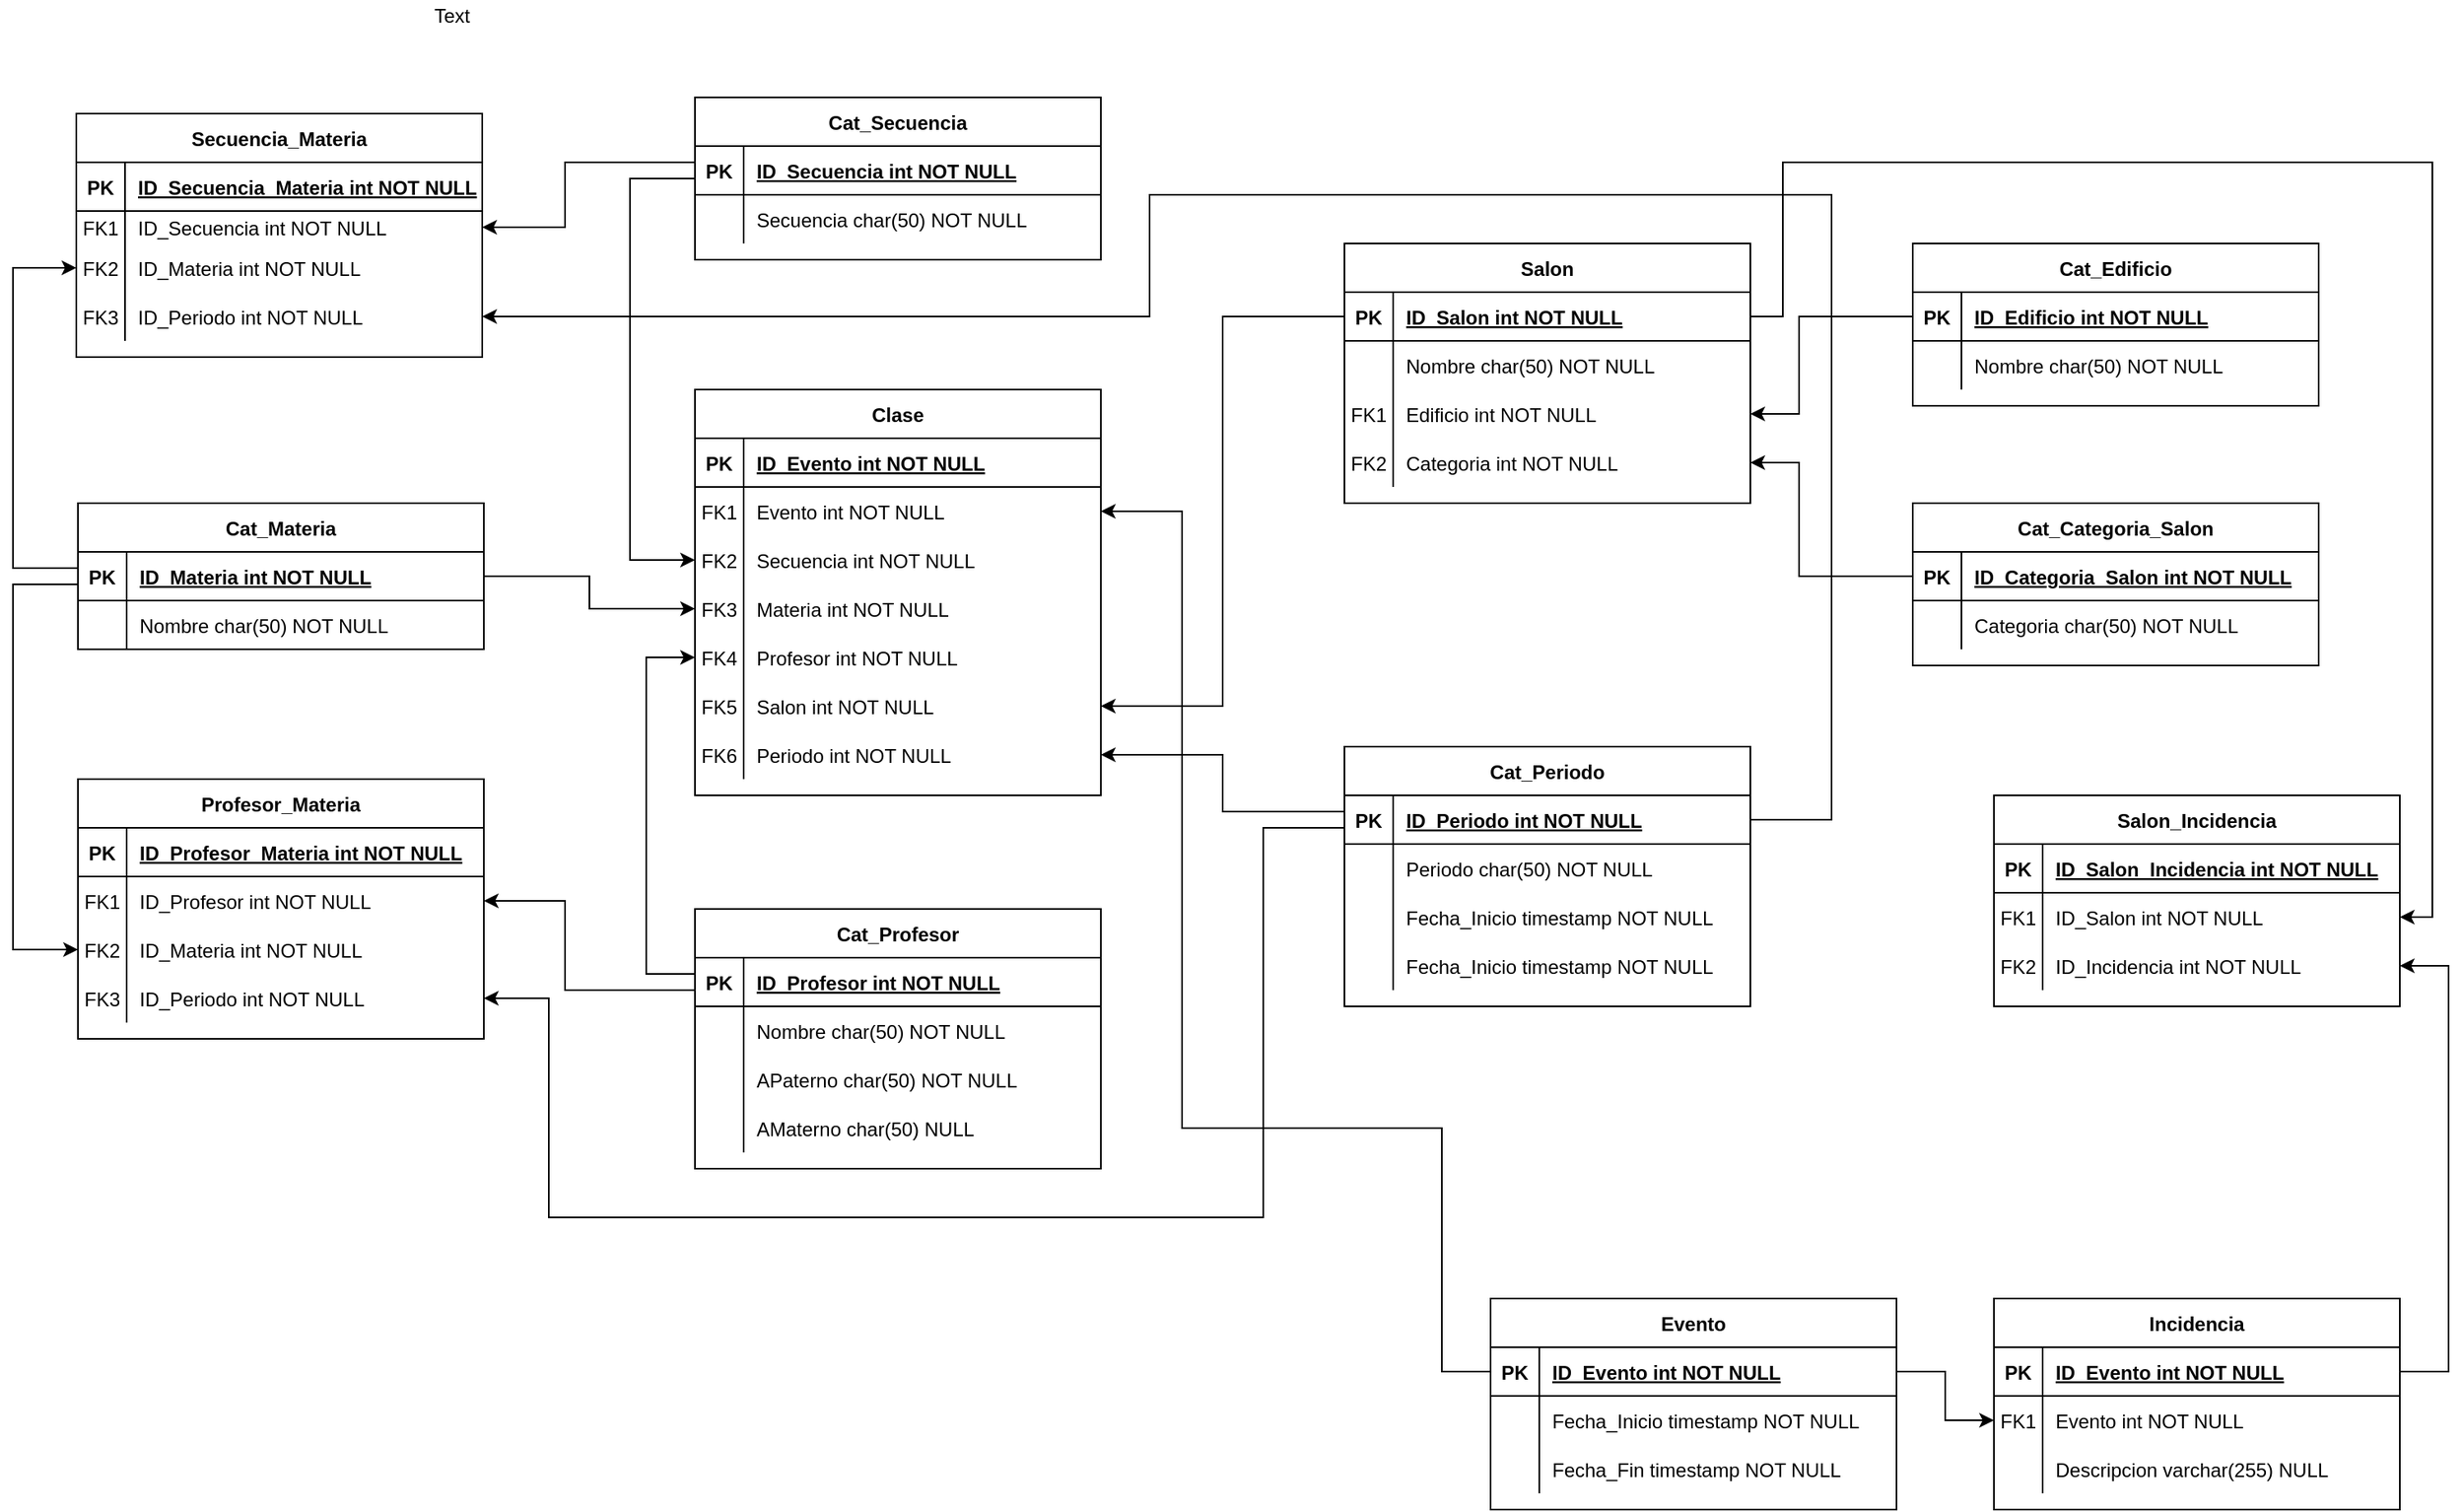 <mxfile version="20.2.3" type="device"><diagram id="R2lEEEUBdFMjLlhIrx00" name="Page-1"><mxGraphModel dx="1673" dy="1018" grid="1" gridSize="10" guides="1" tooltips="1" connect="1" arrows="1" fold="1" page="1" pageScale="1" pageWidth="850" pageHeight="1100" math="0" shadow="0" extFonts="Permanent Marker^https://fonts.googleapis.com/css?family=Permanent+Marker"><root><mxCell id="0"/><mxCell id="1" parent="0"/><mxCell id="C-vyLk0tnHw3VtMMgP7b-23" value="Cat_Materia" style="shape=table;startSize=30;container=1;collapsible=1;childLayout=tableLayout;fixedRows=1;rowLines=0;fontStyle=1;align=center;resizeLast=1;" parent="1" vertex="1"><mxGeometry x="70" y="400" width="250" height="90" as="geometry"/></mxCell><mxCell id="C-vyLk0tnHw3VtMMgP7b-24" value="" style="shape=partialRectangle;collapsible=0;dropTarget=0;pointerEvents=0;fillColor=none;points=[[0,0.5],[1,0.5]];portConstraint=eastwest;top=0;left=0;right=0;bottom=1;" parent="C-vyLk0tnHw3VtMMgP7b-23" vertex="1"><mxGeometry y="30" width="250" height="30" as="geometry"/></mxCell><mxCell id="C-vyLk0tnHw3VtMMgP7b-25" value="PK" style="shape=partialRectangle;overflow=hidden;connectable=0;fillColor=none;top=0;left=0;bottom=0;right=0;fontStyle=1;" parent="C-vyLk0tnHw3VtMMgP7b-24" vertex="1"><mxGeometry width="30" height="30" as="geometry"><mxRectangle width="30" height="30" as="alternateBounds"/></mxGeometry></mxCell><mxCell id="C-vyLk0tnHw3VtMMgP7b-26" value="ID_Materia int NOT NULL " style="shape=partialRectangle;overflow=hidden;connectable=0;fillColor=none;top=0;left=0;bottom=0;right=0;align=left;spacingLeft=6;fontStyle=5;" parent="C-vyLk0tnHw3VtMMgP7b-24" vertex="1"><mxGeometry x="30" width="220" height="30" as="geometry"><mxRectangle width="220" height="30" as="alternateBounds"/></mxGeometry></mxCell><mxCell id="C-vyLk0tnHw3VtMMgP7b-27" value="" style="shape=partialRectangle;collapsible=0;dropTarget=0;pointerEvents=0;fillColor=none;points=[[0,0.5],[1,0.5]];portConstraint=eastwest;top=0;left=0;right=0;bottom=0;" parent="C-vyLk0tnHw3VtMMgP7b-23" vertex="1"><mxGeometry y="60" width="250" height="30" as="geometry"/></mxCell><mxCell id="C-vyLk0tnHw3VtMMgP7b-28" value="" style="shape=partialRectangle;overflow=hidden;connectable=0;fillColor=none;top=0;left=0;bottom=0;right=0;" parent="C-vyLk0tnHw3VtMMgP7b-27" vertex="1"><mxGeometry width="30" height="30" as="geometry"><mxRectangle width="30" height="30" as="alternateBounds"/></mxGeometry></mxCell><mxCell id="C-vyLk0tnHw3VtMMgP7b-29" value="Nombre char(50) NOT NULL" style="shape=partialRectangle;overflow=hidden;connectable=0;fillColor=none;top=0;left=0;bottom=0;right=0;align=left;spacingLeft=6;" parent="C-vyLk0tnHw3VtMMgP7b-27" vertex="1"><mxGeometry x="30" width="220" height="30" as="geometry"><mxRectangle width="220" height="30" as="alternateBounds"/></mxGeometry></mxCell><mxCell id="MQY7D6xpa9ZI2lKrk97r-26" value="Salon" style="shape=table;startSize=30;container=1;collapsible=1;childLayout=tableLayout;fixedRows=1;rowLines=0;fontStyle=1;align=center;resizeLast=1;" parent="1" vertex="1"><mxGeometry x="850" y="240" width="250" height="160" as="geometry"/></mxCell><mxCell id="MQY7D6xpa9ZI2lKrk97r-27" value="" style="shape=partialRectangle;collapsible=0;dropTarget=0;pointerEvents=0;fillColor=none;points=[[0,0.5],[1,0.5]];portConstraint=eastwest;top=0;left=0;right=0;bottom=1;" parent="MQY7D6xpa9ZI2lKrk97r-26" vertex="1"><mxGeometry y="30" width="250" height="30" as="geometry"/></mxCell><mxCell id="MQY7D6xpa9ZI2lKrk97r-28" value="PK" style="shape=partialRectangle;overflow=hidden;connectable=0;fillColor=none;top=0;left=0;bottom=0;right=0;fontStyle=1;" parent="MQY7D6xpa9ZI2lKrk97r-27" vertex="1"><mxGeometry width="30" height="30" as="geometry"><mxRectangle width="30" height="30" as="alternateBounds"/></mxGeometry></mxCell><mxCell id="MQY7D6xpa9ZI2lKrk97r-29" value="ID_Salon int NOT NULL " style="shape=partialRectangle;overflow=hidden;connectable=0;fillColor=none;top=0;left=0;bottom=0;right=0;align=left;spacingLeft=6;fontStyle=5;" parent="MQY7D6xpa9ZI2lKrk97r-27" vertex="1"><mxGeometry x="30" width="220" height="30" as="geometry"><mxRectangle width="220" height="30" as="alternateBounds"/></mxGeometry></mxCell><mxCell id="MQY7D6xpa9ZI2lKrk97r-30" value="" style="shape=partialRectangle;collapsible=0;dropTarget=0;pointerEvents=0;fillColor=none;points=[[0,0.5],[1,0.5]];portConstraint=eastwest;top=0;left=0;right=0;bottom=0;" parent="MQY7D6xpa9ZI2lKrk97r-26" vertex="1"><mxGeometry y="60" width="250" height="30" as="geometry"/></mxCell><mxCell id="MQY7D6xpa9ZI2lKrk97r-31" value="" style="shape=partialRectangle;overflow=hidden;connectable=0;fillColor=none;top=0;left=0;bottom=0;right=0;" parent="MQY7D6xpa9ZI2lKrk97r-30" vertex="1"><mxGeometry width="30" height="30" as="geometry"><mxRectangle width="30" height="30" as="alternateBounds"/></mxGeometry></mxCell><mxCell id="MQY7D6xpa9ZI2lKrk97r-32" value="Nombre char(50) NOT NULL" style="shape=partialRectangle;overflow=hidden;connectable=0;fillColor=none;top=0;left=0;bottom=0;right=0;align=left;spacingLeft=6;" parent="MQY7D6xpa9ZI2lKrk97r-30" vertex="1"><mxGeometry x="30" width="220" height="30" as="geometry"><mxRectangle width="220" height="30" as="alternateBounds"/></mxGeometry></mxCell><mxCell id="MQY7D6xpa9ZI2lKrk97r-33" value="" style="shape=partialRectangle;collapsible=0;dropTarget=0;pointerEvents=0;fillColor=none;points=[[0,0.5],[1,0.5]];portConstraint=eastwest;top=0;left=0;right=0;bottom=0;" parent="MQY7D6xpa9ZI2lKrk97r-26" vertex="1"><mxGeometry y="90" width="250" height="30" as="geometry"/></mxCell><mxCell id="MQY7D6xpa9ZI2lKrk97r-34" value="FK1" style="shape=partialRectangle;overflow=hidden;connectable=0;fillColor=none;top=0;left=0;bottom=0;right=0;" parent="MQY7D6xpa9ZI2lKrk97r-33" vertex="1"><mxGeometry width="30" height="30" as="geometry"><mxRectangle width="30" height="30" as="alternateBounds"/></mxGeometry></mxCell><mxCell id="MQY7D6xpa9ZI2lKrk97r-35" value="Edificio int NOT NULL" style="shape=partialRectangle;overflow=hidden;connectable=0;fillColor=none;top=0;left=0;bottom=0;right=0;align=left;spacingLeft=6;" parent="MQY7D6xpa9ZI2lKrk97r-33" vertex="1"><mxGeometry x="30" width="220" height="30" as="geometry"><mxRectangle width="220" height="30" as="alternateBounds"/></mxGeometry></mxCell><mxCell id="MQY7D6xpa9ZI2lKrk97r-36" value="" style="shape=partialRectangle;collapsible=0;dropTarget=0;pointerEvents=0;fillColor=none;points=[[0,0.5],[1,0.5]];portConstraint=eastwest;top=0;left=0;right=0;bottom=0;" parent="MQY7D6xpa9ZI2lKrk97r-26" vertex="1"><mxGeometry y="120" width="250" height="30" as="geometry"/></mxCell><mxCell id="MQY7D6xpa9ZI2lKrk97r-37" value="FK2" style="shape=partialRectangle;overflow=hidden;connectable=0;fillColor=none;top=0;left=0;bottom=0;right=0;" parent="MQY7D6xpa9ZI2lKrk97r-36" vertex="1"><mxGeometry width="30" height="30" as="geometry"><mxRectangle width="30" height="30" as="alternateBounds"/></mxGeometry></mxCell><mxCell id="MQY7D6xpa9ZI2lKrk97r-38" value="Categoria int NOT NULL" style="shape=partialRectangle;overflow=hidden;connectable=0;fillColor=none;top=0;left=0;bottom=0;right=0;align=left;spacingLeft=6;" parent="MQY7D6xpa9ZI2lKrk97r-36" vertex="1"><mxGeometry x="30" width="220" height="30" as="geometry"><mxRectangle width="220" height="30" as="alternateBounds"/></mxGeometry></mxCell><mxCell id="MQY7D6xpa9ZI2lKrk97r-40" value="Cat_Secuencia" style="shape=table;startSize=30;container=1;collapsible=1;childLayout=tableLayout;fixedRows=1;rowLines=0;fontStyle=1;align=center;resizeLast=1;" parent="1" vertex="1"><mxGeometry x="450" y="150" width="250" height="100" as="geometry"/></mxCell><mxCell id="MQY7D6xpa9ZI2lKrk97r-41" value="" style="shape=partialRectangle;collapsible=0;dropTarget=0;pointerEvents=0;fillColor=none;points=[[0,0.5],[1,0.5]];portConstraint=eastwest;top=0;left=0;right=0;bottom=1;" parent="MQY7D6xpa9ZI2lKrk97r-40" vertex="1"><mxGeometry y="30" width="250" height="30" as="geometry"/></mxCell><mxCell id="MQY7D6xpa9ZI2lKrk97r-42" value="PK" style="shape=partialRectangle;overflow=hidden;connectable=0;fillColor=none;top=0;left=0;bottom=0;right=0;fontStyle=1;" parent="MQY7D6xpa9ZI2lKrk97r-41" vertex="1"><mxGeometry width="30" height="30" as="geometry"><mxRectangle width="30" height="30" as="alternateBounds"/></mxGeometry></mxCell><mxCell id="MQY7D6xpa9ZI2lKrk97r-43" value="ID_Secuencia int NOT NULL " style="shape=partialRectangle;overflow=hidden;connectable=0;fillColor=none;top=0;left=0;bottom=0;right=0;align=left;spacingLeft=6;fontStyle=5;" parent="MQY7D6xpa9ZI2lKrk97r-41" vertex="1"><mxGeometry x="30" width="220" height="30" as="geometry"><mxRectangle width="220" height="30" as="alternateBounds"/></mxGeometry></mxCell><mxCell id="MQY7D6xpa9ZI2lKrk97r-44" value="" style="shape=partialRectangle;collapsible=0;dropTarget=0;pointerEvents=0;fillColor=none;points=[[0,0.5],[1,0.5]];portConstraint=eastwest;top=0;left=0;right=0;bottom=0;" parent="MQY7D6xpa9ZI2lKrk97r-40" vertex="1"><mxGeometry y="60" width="250" height="30" as="geometry"/></mxCell><mxCell id="MQY7D6xpa9ZI2lKrk97r-45" value="" style="shape=partialRectangle;overflow=hidden;connectable=0;fillColor=none;top=0;left=0;bottom=0;right=0;" parent="MQY7D6xpa9ZI2lKrk97r-44" vertex="1"><mxGeometry width="30" height="30" as="geometry"><mxRectangle width="30" height="30" as="alternateBounds"/></mxGeometry></mxCell><mxCell id="MQY7D6xpa9ZI2lKrk97r-46" value="Secuencia char(50) NOT NULL" style="shape=partialRectangle;overflow=hidden;connectable=0;fillColor=none;top=0;left=0;bottom=0;right=0;align=left;spacingLeft=6;" parent="MQY7D6xpa9ZI2lKrk97r-44" vertex="1"><mxGeometry x="30" width="220" height="30" as="geometry"><mxRectangle width="220" height="30" as="alternateBounds"/></mxGeometry></mxCell><mxCell id="MQY7D6xpa9ZI2lKrk97r-53" value="Cat_Periodo" style="shape=table;startSize=30;container=1;collapsible=1;childLayout=tableLayout;fixedRows=1;rowLines=0;fontStyle=1;align=center;resizeLast=1;" parent="1" vertex="1"><mxGeometry x="850" y="550" width="250" height="160" as="geometry"/></mxCell><mxCell id="MQY7D6xpa9ZI2lKrk97r-54" value="" style="shape=partialRectangle;collapsible=0;dropTarget=0;pointerEvents=0;fillColor=none;points=[[0,0.5],[1,0.5]];portConstraint=eastwest;top=0;left=0;right=0;bottom=1;" parent="MQY7D6xpa9ZI2lKrk97r-53" vertex="1"><mxGeometry y="30" width="250" height="30" as="geometry"/></mxCell><mxCell id="MQY7D6xpa9ZI2lKrk97r-55" value="PK" style="shape=partialRectangle;overflow=hidden;connectable=0;fillColor=none;top=0;left=0;bottom=0;right=0;fontStyle=1;" parent="MQY7D6xpa9ZI2lKrk97r-54" vertex="1"><mxGeometry width="30" height="30" as="geometry"><mxRectangle width="30" height="30" as="alternateBounds"/></mxGeometry></mxCell><mxCell id="MQY7D6xpa9ZI2lKrk97r-56" value="ID_Periodo int NOT NULL " style="shape=partialRectangle;overflow=hidden;connectable=0;fillColor=none;top=0;left=0;bottom=0;right=0;align=left;spacingLeft=6;fontStyle=5;" parent="MQY7D6xpa9ZI2lKrk97r-54" vertex="1"><mxGeometry x="30" width="220" height="30" as="geometry"><mxRectangle width="220" height="30" as="alternateBounds"/></mxGeometry></mxCell><mxCell id="MQY7D6xpa9ZI2lKrk97r-57" value="" style="shape=partialRectangle;collapsible=0;dropTarget=0;pointerEvents=0;fillColor=none;points=[[0,0.5],[1,0.5]];portConstraint=eastwest;top=0;left=0;right=0;bottom=0;" parent="MQY7D6xpa9ZI2lKrk97r-53" vertex="1"><mxGeometry y="60" width="250" height="30" as="geometry"/></mxCell><mxCell id="MQY7D6xpa9ZI2lKrk97r-58" value="" style="shape=partialRectangle;overflow=hidden;connectable=0;fillColor=none;top=0;left=0;bottom=0;right=0;" parent="MQY7D6xpa9ZI2lKrk97r-57" vertex="1"><mxGeometry width="30" height="30" as="geometry"><mxRectangle width="30" height="30" as="alternateBounds"/></mxGeometry></mxCell><mxCell id="MQY7D6xpa9ZI2lKrk97r-59" value="Periodo char(50) NOT NULL" style="shape=partialRectangle;overflow=hidden;connectable=0;fillColor=none;top=0;left=0;bottom=0;right=0;align=left;spacingLeft=6;" parent="MQY7D6xpa9ZI2lKrk97r-57" vertex="1"><mxGeometry x="30" width="220" height="30" as="geometry"><mxRectangle width="220" height="30" as="alternateBounds"/></mxGeometry></mxCell><mxCell id="PIEVL979-eXR6ZjmGfqf-110" value="" style="shape=partialRectangle;collapsible=0;dropTarget=0;pointerEvents=0;fillColor=none;points=[[0,0.5],[1,0.5]];portConstraint=eastwest;top=0;left=0;right=0;bottom=0;" parent="MQY7D6xpa9ZI2lKrk97r-53" vertex="1"><mxGeometry y="90" width="250" height="30" as="geometry"/></mxCell><mxCell id="PIEVL979-eXR6ZjmGfqf-111" value="" style="shape=partialRectangle;overflow=hidden;connectable=0;fillColor=none;top=0;left=0;bottom=0;right=0;" parent="PIEVL979-eXR6ZjmGfqf-110" vertex="1"><mxGeometry width="30" height="30" as="geometry"><mxRectangle width="30" height="30" as="alternateBounds"/></mxGeometry></mxCell><mxCell id="PIEVL979-eXR6ZjmGfqf-112" value="Fecha_Inicio timestamp NOT NULL" style="shape=partialRectangle;overflow=hidden;connectable=0;fillColor=none;top=0;left=0;bottom=0;right=0;align=left;spacingLeft=6;" parent="PIEVL979-eXR6ZjmGfqf-110" vertex="1"><mxGeometry x="30" width="220" height="30" as="geometry"><mxRectangle width="220" height="30" as="alternateBounds"/></mxGeometry></mxCell><mxCell id="PIEVL979-eXR6ZjmGfqf-113" value="" style="shape=partialRectangle;collapsible=0;dropTarget=0;pointerEvents=0;fillColor=none;points=[[0,0.5],[1,0.5]];portConstraint=eastwest;top=0;left=0;right=0;bottom=0;" parent="MQY7D6xpa9ZI2lKrk97r-53" vertex="1"><mxGeometry y="120" width="250" height="30" as="geometry"/></mxCell><mxCell id="PIEVL979-eXR6ZjmGfqf-114" value="" style="shape=partialRectangle;overflow=hidden;connectable=0;fillColor=none;top=0;left=0;bottom=0;right=0;" parent="PIEVL979-eXR6ZjmGfqf-113" vertex="1"><mxGeometry width="30" height="30" as="geometry"><mxRectangle width="30" height="30" as="alternateBounds"/></mxGeometry></mxCell><mxCell id="PIEVL979-eXR6ZjmGfqf-115" value="Fecha_Inicio timestamp NOT NULL" style="shape=partialRectangle;overflow=hidden;connectable=0;fillColor=none;top=0;left=0;bottom=0;right=0;align=left;spacingLeft=6;" parent="PIEVL979-eXR6ZjmGfqf-113" vertex="1"><mxGeometry x="30" width="220" height="30" as="geometry"><mxRectangle width="220" height="30" as="alternateBounds"/></mxGeometry></mxCell><mxCell id="MQY7D6xpa9ZI2lKrk97r-67" value="Cat_Edificio" style="shape=table;startSize=30;container=1;collapsible=1;childLayout=tableLayout;fixedRows=1;rowLines=0;fontStyle=1;align=center;resizeLast=1;" parent="1" vertex="1"><mxGeometry x="1200" y="240" width="250" height="100" as="geometry"/></mxCell><mxCell id="MQY7D6xpa9ZI2lKrk97r-68" value="" style="shape=partialRectangle;collapsible=0;dropTarget=0;pointerEvents=0;fillColor=none;points=[[0,0.5],[1,0.5]];portConstraint=eastwest;top=0;left=0;right=0;bottom=1;" parent="MQY7D6xpa9ZI2lKrk97r-67" vertex="1"><mxGeometry y="30" width="250" height="30" as="geometry"/></mxCell><mxCell id="MQY7D6xpa9ZI2lKrk97r-69" value="PK" style="shape=partialRectangle;overflow=hidden;connectable=0;fillColor=none;top=0;left=0;bottom=0;right=0;fontStyle=1;" parent="MQY7D6xpa9ZI2lKrk97r-68" vertex="1"><mxGeometry width="30" height="30" as="geometry"><mxRectangle width="30" height="30" as="alternateBounds"/></mxGeometry></mxCell><mxCell id="MQY7D6xpa9ZI2lKrk97r-70" value="ID_Edificio int NOT NULL " style="shape=partialRectangle;overflow=hidden;connectable=0;fillColor=none;top=0;left=0;bottom=0;right=0;align=left;spacingLeft=6;fontStyle=5;" parent="MQY7D6xpa9ZI2lKrk97r-68" vertex="1"><mxGeometry x="30" width="220" height="30" as="geometry"><mxRectangle width="220" height="30" as="alternateBounds"/></mxGeometry></mxCell><mxCell id="MQY7D6xpa9ZI2lKrk97r-71" value="" style="shape=partialRectangle;collapsible=0;dropTarget=0;pointerEvents=0;fillColor=none;points=[[0,0.5],[1,0.5]];portConstraint=eastwest;top=0;left=0;right=0;bottom=0;" parent="MQY7D6xpa9ZI2lKrk97r-67" vertex="1"><mxGeometry y="60" width="250" height="30" as="geometry"/></mxCell><mxCell id="MQY7D6xpa9ZI2lKrk97r-72" value="" style="shape=partialRectangle;overflow=hidden;connectable=0;fillColor=none;top=0;left=0;bottom=0;right=0;" parent="MQY7D6xpa9ZI2lKrk97r-71" vertex="1"><mxGeometry width="30" height="30" as="geometry"><mxRectangle width="30" height="30" as="alternateBounds"/></mxGeometry></mxCell><mxCell id="MQY7D6xpa9ZI2lKrk97r-73" value="Nombre char(50) NOT NULL" style="shape=partialRectangle;overflow=hidden;connectable=0;fillColor=none;top=0;left=0;bottom=0;right=0;align=left;spacingLeft=6;" parent="MQY7D6xpa9ZI2lKrk97r-71" vertex="1"><mxGeometry x="30" width="220" height="30" as="geometry"><mxRectangle width="220" height="30" as="alternateBounds"/></mxGeometry></mxCell><mxCell id="MQY7D6xpa9ZI2lKrk97r-74" value="Cat_Categoria_Salon" style="shape=table;startSize=30;container=1;collapsible=1;childLayout=tableLayout;fixedRows=1;rowLines=0;fontStyle=1;align=center;resizeLast=1;" parent="1" vertex="1"><mxGeometry x="1200" y="400" width="250" height="100" as="geometry"/></mxCell><mxCell id="MQY7D6xpa9ZI2lKrk97r-75" value="" style="shape=partialRectangle;collapsible=0;dropTarget=0;pointerEvents=0;fillColor=none;points=[[0,0.5],[1,0.5]];portConstraint=eastwest;top=0;left=0;right=0;bottom=1;" parent="MQY7D6xpa9ZI2lKrk97r-74" vertex="1"><mxGeometry y="30" width="250" height="30" as="geometry"/></mxCell><mxCell id="MQY7D6xpa9ZI2lKrk97r-76" value="PK" style="shape=partialRectangle;overflow=hidden;connectable=0;fillColor=none;top=0;left=0;bottom=0;right=0;fontStyle=1;" parent="MQY7D6xpa9ZI2lKrk97r-75" vertex="1"><mxGeometry width="30" height="30" as="geometry"><mxRectangle width="30" height="30" as="alternateBounds"/></mxGeometry></mxCell><mxCell id="MQY7D6xpa9ZI2lKrk97r-77" value="ID_Categoria_Salon int NOT NULL " style="shape=partialRectangle;overflow=hidden;connectable=0;fillColor=none;top=0;left=0;bottom=0;right=0;align=left;spacingLeft=6;fontStyle=5;" parent="MQY7D6xpa9ZI2lKrk97r-75" vertex="1"><mxGeometry x="30" width="220" height="30" as="geometry"><mxRectangle width="220" height="30" as="alternateBounds"/></mxGeometry></mxCell><mxCell id="MQY7D6xpa9ZI2lKrk97r-78" value="" style="shape=partialRectangle;collapsible=0;dropTarget=0;pointerEvents=0;fillColor=none;points=[[0,0.5],[1,0.5]];portConstraint=eastwest;top=0;left=0;right=0;bottom=0;" parent="MQY7D6xpa9ZI2lKrk97r-74" vertex="1"><mxGeometry y="60" width="250" height="30" as="geometry"/></mxCell><mxCell id="MQY7D6xpa9ZI2lKrk97r-79" value="" style="shape=partialRectangle;overflow=hidden;connectable=0;fillColor=none;top=0;left=0;bottom=0;right=0;" parent="MQY7D6xpa9ZI2lKrk97r-78" vertex="1"><mxGeometry width="30" height="30" as="geometry"><mxRectangle width="30" height="30" as="alternateBounds"/></mxGeometry></mxCell><mxCell id="MQY7D6xpa9ZI2lKrk97r-80" value="Categoria char(50) NOT NULL" style="shape=partialRectangle;overflow=hidden;connectable=0;fillColor=none;top=0;left=0;bottom=0;right=0;align=left;spacingLeft=6;" parent="MQY7D6xpa9ZI2lKrk97r-78" vertex="1"><mxGeometry x="30" width="220" height="30" as="geometry"><mxRectangle width="220" height="30" as="alternateBounds"/></mxGeometry></mxCell><mxCell id="PIEVL979-eXR6ZjmGfqf-1" value="Clase" style="shape=table;startSize=30;container=1;collapsible=1;childLayout=tableLayout;fixedRows=1;rowLines=0;fontStyle=1;align=center;resizeLast=1;" parent="1" vertex="1"><mxGeometry x="450" y="330" width="250" height="250" as="geometry"/></mxCell><mxCell id="PIEVL979-eXR6ZjmGfqf-2" value="" style="shape=partialRectangle;collapsible=0;dropTarget=0;pointerEvents=0;fillColor=none;points=[[0,0.5],[1,0.5]];portConstraint=eastwest;top=0;left=0;right=0;bottom=1;" parent="PIEVL979-eXR6ZjmGfqf-1" vertex="1"><mxGeometry y="30" width="250" height="30" as="geometry"/></mxCell><mxCell id="PIEVL979-eXR6ZjmGfqf-3" value="PK" style="shape=partialRectangle;overflow=hidden;connectable=0;fillColor=none;top=0;left=0;bottom=0;right=0;fontStyle=1;" parent="PIEVL979-eXR6ZjmGfqf-2" vertex="1"><mxGeometry width="30" height="30" as="geometry"><mxRectangle width="30" height="30" as="alternateBounds"/></mxGeometry></mxCell><mxCell id="PIEVL979-eXR6ZjmGfqf-4" value="ID_Evento int NOT NULL " style="shape=partialRectangle;overflow=hidden;connectable=0;fillColor=none;top=0;left=0;bottom=0;right=0;align=left;spacingLeft=6;fontStyle=5;" parent="PIEVL979-eXR6ZjmGfqf-2" vertex="1"><mxGeometry x="30" width="220" height="30" as="geometry"><mxRectangle width="220" height="30" as="alternateBounds"/></mxGeometry></mxCell><mxCell id="PIEVL979-eXR6ZjmGfqf-8" value="" style="shape=partialRectangle;collapsible=0;dropTarget=0;pointerEvents=0;fillColor=none;points=[[0,0.5],[1,0.5]];portConstraint=eastwest;top=0;left=0;right=0;bottom=0;" parent="PIEVL979-eXR6ZjmGfqf-1" vertex="1"><mxGeometry y="60" width="250" height="30" as="geometry"/></mxCell><mxCell id="PIEVL979-eXR6ZjmGfqf-9" value="FK1" style="shape=partialRectangle;overflow=hidden;connectable=0;fillColor=none;top=0;left=0;bottom=0;right=0;" parent="PIEVL979-eXR6ZjmGfqf-8" vertex="1"><mxGeometry width="30" height="30" as="geometry"><mxRectangle width="30" height="30" as="alternateBounds"/></mxGeometry></mxCell><mxCell id="PIEVL979-eXR6ZjmGfqf-10" value="Evento int NOT NULL " style="shape=partialRectangle;overflow=hidden;connectable=0;fillColor=none;top=0;left=0;bottom=0;right=0;align=left;spacingLeft=6;" parent="PIEVL979-eXR6ZjmGfqf-8" vertex="1"><mxGeometry x="30" width="220" height="30" as="geometry"><mxRectangle width="220" height="30" as="alternateBounds"/></mxGeometry></mxCell><mxCell id="PIEVL979-eXR6ZjmGfqf-14" value="" style="shape=partialRectangle;collapsible=0;dropTarget=0;pointerEvents=0;fillColor=none;points=[[0,0.5],[1,0.5]];portConstraint=eastwest;top=0;left=0;right=0;bottom=0;" parent="PIEVL979-eXR6ZjmGfqf-1" vertex="1"><mxGeometry y="90" width="250" height="30" as="geometry"/></mxCell><mxCell id="PIEVL979-eXR6ZjmGfqf-15" value="FK2" style="shape=partialRectangle;overflow=hidden;connectable=0;fillColor=none;top=0;left=0;bottom=0;right=0;" parent="PIEVL979-eXR6ZjmGfqf-14" vertex="1"><mxGeometry width="30" height="30" as="geometry"><mxRectangle width="30" height="30" as="alternateBounds"/></mxGeometry></mxCell><mxCell id="PIEVL979-eXR6ZjmGfqf-16" value="Secuencia int NOT NULL" style="shape=partialRectangle;overflow=hidden;connectable=0;fillColor=none;top=0;left=0;bottom=0;right=0;align=left;spacingLeft=6;" parent="PIEVL979-eXR6ZjmGfqf-14" vertex="1"><mxGeometry x="30" width="220" height="30" as="geometry"><mxRectangle width="220" height="30" as="alternateBounds"/></mxGeometry></mxCell><mxCell id="PIEVL979-eXR6ZjmGfqf-93" value="" style="shape=partialRectangle;collapsible=0;dropTarget=0;pointerEvents=0;fillColor=none;points=[[0,0.5],[1,0.5]];portConstraint=eastwest;top=0;left=0;right=0;bottom=0;" parent="PIEVL979-eXR6ZjmGfqf-1" vertex="1"><mxGeometry y="120" width="250" height="30" as="geometry"/></mxCell><mxCell id="PIEVL979-eXR6ZjmGfqf-94" value="FK3" style="shape=partialRectangle;overflow=hidden;connectable=0;fillColor=none;top=0;left=0;bottom=0;right=0;" parent="PIEVL979-eXR6ZjmGfqf-93" vertex="1"><mxGeometry width="30" height="30" as="geometry"><mxRectangle width="30" height="30" as="alternateBounds"/></mxGeometry></mxCell><mxCell id="PIEVL979-eXR6ZjmGfqf-95" value="Materia int NOT NULL" style="shape=partialRectangle;overflow=hidden;connectable=0;fillColor=none;top=0;left=0;bottom=0;right=0;align=left;spacingLeft=6;" parent="PIEVL979-eXR6ZjmGfqf-93" vertex="1"><mxGeometry x="30" width="220" height="30" as="geometry"><mxRectangle width="220" height="30" as="alternateBounds"/></mxGeometry></mxCell><mxCell id="PIEVL979-eXR6ZjmGfqf-96" value="" style="shape=partialRectangle;collapsible=0;dropTarget=0;pointerEvents=0;fillColor=none;points=[[0,0.5],[1,0.5]];portConstraint=eastwest;top=0;left=0;right=0;bottom=0;" parent="PIEVL979-eXR6ZjmGfqf-1" vertex="1"><mxGeometry y="150" width="250" height="30" as="geometry"/></mxCell><mxCell id="PIEVL979-eXR6ZjmGfqf-97" value="FK4" style="shape=partialRectangle;overflow=hidden;connectable=0;fillColor=none;top=0;left=0;bottom=0;right=0;" parent="PIEVL979-eXR6ZjmGfqf-96" vertex="1"><mxGeometry width="30" height="30" as="geometry"><mxRectangle width="30" height="30" as="alternateBounds"/></mxGeometry></mxCell><mxCell id="PIEVL979-eXR6ZjmGfqf-98" value="Profesor int NOT NULL" style="shape=partialRectangle;overflow=hidden;connectable=0;fillColor=none;top=0;left=0;bottom=0;right=0;align=left;spacingLeft=6;" parent="PIEVL979-eXR6ZjmGfqf-96" vertex="1"><mxGeometry x="30" width="220" height="30" as="geometry"><mxRectangle width="220" height="30" as="alternateBounds"/></mxGeometry></mxCell><mxCell id="PIEVL979-eXR6ZjmGfqf-99" value="" style="shape=partialRectangle;collapsible=0;dropTarget=0;pointerEvents=0;fillColor=none;points=[[0,0.5],[1,0.5]];portConstraint=eastwest;top=0;left=0;right=0;bottom=0;" parent="PIEVL979-eXR6ZjmGfqf-1" vertex="1"><mxGeometry y="180" width="250" height="30" as="geometry"/></mxCell><mxCell id="PIEVL979-eXR6ZjmGfqf-100" value="FK5" style="shape=partialRectangle;overflow=hidden;connectable=0;fillColor=none;top=0;left=0;bottom=0;right=0;" parent="PIEVL979-eXR6ZjmGfqf-99" vertex="1"><mxGeometry width="30" height="30" as="geometry"><mxRectangle width="30" height="30" as="alternateBounds"/></mxGeometry></mxCell><mxCell id="PIEVL979-eXR6ZjmGfqf-101" value="Salon int NOT NULL" style="shape=partialRectangle;overflow=hidden;connectable=0;fillColor=none;top=0;left=0;bottom=0;right=0;align=left;spacingLeft=6;" parent="PIEVL979-eXR6ZjmGfqf-99" vertex="1"><mxGeometry x="30" width="220" height="30" as="geometry"><mxRectangle width="220" height="30" as="alternateBounds"/></mxGeometry></mxCell><mxCell id="PIEVL979-eXR6ZjmGfqf-102" value="" style="shape=partialRectangle;collapsible=0;dropTarget=0;pointerEvents=0;fillColor=none;points=[[0,0.5],[1,0.5]];portConstraint=eastwest;top=0;left=0;right=0;bottom=0;" parent="PIEVL979-eXR6ZjmGfqf-1" vertex="1"><mxGeometry y="210" width="250" height="30" as="geometry"/></mxCell><mxCell id="PIEVL979-eXR6ZjmGfqf-103" value="FK6" style="shape=partialRectangle;overflow=hidden;connectable=0;fillColor=none;top=0;left=0;bottom=0;right=0;" parent="PIEVL979-eXR6ZjmGfqf-102" vertex="1"><mxGeometry width="30" height="30" as="geometry"><mxRectangle width="30" height="30" as="alternateBounds"/></mxGeometry></mxCell><mxCell id="PIEVL979-eXR6ZjmGfqf-104" value="Periodo int NOT NULL" style="shape=partialRectangle;overflow=hidden;connectable=0;fillColor=none;top=0;left=0;bottom=0;right=0;align=left;spacingLeft=6;" parent="PIEVL979-eXR6ZjmGfqf-102" vertex="1"><mxGeometry x="30" width="220" height="30" as="geometry"><mxRectangle width="220" height="30" as="alternateBounds"/></mxGeometry></mxCell><mxCell id="PIEVL979-eXR6ZjmGfqf-29" value="Secuencia_Materia" style="shape=table;startSize=30;container=1;collapsible=1;childLayout=tableLayout;fixedRows=1;rowLines=0;fontStyle=1;align=center;resizeLast=1;" parent="1" vertex="1"><mxGeometry x="69" y="160" width="250" height="150" as="geometry"/></mxCell><mxCell id="PIEVL979-eXR6ZjmGfqf-30" value="" style="shape=partialRectangle;collapsible=0;dropTarget=0;pointerEvents=0;fillColor=none;points=[[0,0.5],[1,0.5]];portConstraint=eastwest;top=0;left=0;right=0;bottom=1;" parent="PIEVL979-eXR6ZjmGfqf-29" vertex="1"><mxGeometry y="30" width="250" height="30" as="geometry"/></mxCell><mxCell id="PIEVL979-eXR6ZjmGfqf-31" value="PK" style="shape=partialRectangle;overflow=hidden;connectable=0;fillColor=none;top=0;left=0;bottom=0;right=0;fontStyle=1;" parent="PIEVL979-eXR6ZjmGfqf-30" vertex="1"><mxGeometry width="30" height="30" as="geometry"><mxRectangle width="30" height="30" as="alternateBounds"/></mxGeometry></mxCell><mxCell id="PIEVL979-eXR6ZjmGfqf-32" value="ID_Secuencia_Materia int NOT NULL " style="shape=partialRectangle;overflow=hidden;connectable=0;fillColor=none;top=0;left=0;bottom=0;right=0;align=left;spacingLeft=6;fontStyle=5;" parent="PIEVL979-eXR6ZjmGfqf-30" vertex="1"><mxGeometry x="30" width="220" height="30" as="geometry"><mxRectangle width="220" height="30" as="alternateBounds"/></mxGeometry></mxCell><mxCell id="PIEVL979-eXR6ZjmGfqf-33" value="" style="shape=partialRectangle;collapsible=0;dropTarget=0;pointerEvents=0;fillColor=none;points=[[0,0.5],[1,0.5]];portConstraint=eastwest;top=0;left=0;right=0;bottom=0;" parent="PIEVL979-eXR6ZjmGfqf-29" vertex="1"><mxGeometry y="60" width="250" height="20" as="geometry"/></mxCell><mxCell id="PIEVL979-eXR6ZjmGfqf-34" value="FK1" style="shape=partialRectangle;overflow=hidden;connectable=0;fillColor=none;top=0;left=0;bottom=0;right=0;" parent="PIEVL979-eXR6ZjmGfqf-33" vertex="1"><mxGeometry width="30" height="20" as="geometry"><mxRectangle width="30" height="20" as="alternateBounds"/></mxGeometry></mxCell><mxCell id="PIEVL979-eXR6ZjmGfqf-35" value="ID_Secuencia int NOT NULL" style="shape=partialRectangle;overflow=hidden;connectable=0;fillColor=none;top=0;left=0;bottom=0;right=0;align=left;spacingLeft=6;" parent="PIEVL979-eXR6ZjmGfqf-33" vertex="1"><mxGeometry x="30" width="220" height="20" as="geometry"><mxRectangle width="220" height="20" as="alternateBounds"/></mxGeometry></mxCell><mxCell id="PIEVL979-eXR6ZjmGfqf-36" value="" style="shape=partialRectangle;collapsible=0;dropTarget=0;pointerEvents=0;fillColor=none;points=[[0,0.5],[1,0.5]];portConstraint=eastwest;top=0;left=0;right=0;bottom=0;" parent="PIEVL979-eXR6ZjmGfqf-29" vertex="1"><mxGeometry y="80" width="250" height="30" as="geometry"/></mxCell><mxCell id="PIEVL979-eXR6ZjmGfqf-37" value="FK2" style="shape=partialRectangle;overflow=hidden;connectable=0;fillColor=none;top=0;left=0;bottom=0;right=0;" parent="PIEVL979-eXR6ZjmGfqf-36" vertex="1"><mxGeometry width="30" height="30" as="geometry"><mxRectangle width="30" height="30" as="alternateBounds"/></mxGeometry></mxCell><mxCell id="PIEVL979-eXR6ZjmGfqf-38" value="ID_Materia int NOT NULL" style="shape=partialRectangle;overflow=hidden;connectable=0;fillColor=none;top=0;left=0;bottom=0;right=0;align=left;spacingLeft=6;" parent="PIEVL979-eXR6ZjmGfqf-36" vertex="1"><mxGeometry x="30" width="220" height="30" as="geometry"><mxRectangle width="220" height="30" as="alternateBounds"/></mxGeometry></mxCell><mxCell id="PIEVL979-eXR6ZjmGfqf-39" value="" style="shape=partialRectangle;collapsible=0;dropTarget=0;pointerEvents=0;fillColor=none;points=[[0,0.5],[1,0.5]];portConstraint=eastwest;top=0;left=0;right=0;bottom=0;" parent="PIEVL979-eXR6ZjmGfqf-29" vertex="1"><mxGeometry y="110" width="250" height="30" as="geometry"/></mxCell><mxCell id="PIEVL979-eXR6ZjmGfqf-40" value="FK3" style="shape=partialRectangle;overflow=hidden;connectable=0;fillColor=none;top=0;left=0;bottom=0;right=0;" parent="PIEVL979-eXR6ZjmGfqf-39" vertex="1"><mxGeometry width="30" height="30" as="geometry"><mxRectangle width="30" height="30" as="alternateBounds"/></mxGeometry></mxCell><mxCell id="PIEVL979-eXR6ZjmGfqf-41" value="ID_Periodo int NOT NULL" style="shape=partialRectangle;overflow=hidden;connectable=0;fillColor=none;top=0;left=0;bottom=0;right=0;align=left;spacingLeft=6;" parent="PIEVL979-eXR6ZjmGfqf-39" vertex="1"><mxGeometry x="30" width="220" height="30" as="geometry"><mxRectangle width="220" height="30" as="alternateBounds"/></mxGeometry></mxCell><mxCell id="PIEVL979-eXR6ZjmGfqf-61" value="Cat_Profesor" style="shape=table;startSize=30;container=1;collapsible=1;childLayout=tableLayout;fixedRows=1;rowLines=0;fontStyle=1;align=center;resizeLast=1;" parent="1" vertex="1"><mxGeometry x="450" y="650" width="250" height="160" as="geometry"/></mxCell><mxCell id="PIEVL979-eXR6ZjmGfqf-62" value="" style="shape=partialRectangle;collapsible=0;dropTarget=0;pointerEvents=0;fillColor=none;points=[[0,0.5],[1,0.5]];portConstraint=eastwest;top=0;left=0;right=0;bottom=1;" parent="PIEVL979-eXR6ZjmGfqf-61" vertex="1"><mxGeometry y="30" width="250" height="30" as="geometry"/></mxCell><mxCell id="PIEVL979-eXR6ZjmGfqf-63" value="PK" style="shape=partialRectangle;overflow=hidden;connectable=0;fillColor=none;top=0;left=0;bottom=0;right=0;fontStyle=1;" parent="PIEVL979-eXR6ZjmGfqf-62" vertex="1"><mxGeometry width="30" height="30" as="geometry"><mxRectangle width="30" height="30" as="alternateBounds"/></mxGeometry></mxCell><mxCell id="PIEVL979-eXR6ZjmGfqf-64" value="ID_Profesor int NOT NULL " style="shape=partialRectangle;overflow=hidden;connectable=0;fillColor=none;top=0;left=0;bottom=0;right=0;align=left;spacingLeft=6;fontStyle=5;" parent="PIEVL979-eXR6ZjmGfqf-62" vertex="1"><mxGeometry x="30" width="220" height="30" as="geometry"><mxRectangle width="220" height="30" as="alternateBounds"/></mxGeometry></mxCell><mxCell id="PIEVL979-eXR6ZjmGfqf-65" value="" style="shape=partialRectangle;collapsible=0;dropTarget=0;pointerEvents=0;fillColor=none;points=[[0,0.5],[1,0.5]];portConstraint=eastwest;top=0;left=0;right=0;bottom=0;" parent="PIEVL979-eXR6ZjmGfqf-61" vertex="1"><mxGeometry y="60" width="250" height="30" as="geometry"/></mxCell><mxCell id="PIEVL979-eXR6ZjmGfqf-66" value="" style="shape=partialRectangle;overflow=hidden;connectable=0;fillColor=none;top=0;left=0;bottom=0;right=0;" parent="PIEVL979-eXR6ZjmGfqf-65" vertex="1"><mxGeometry width="30" height="30" as="geometry"><mxRectangle width="30" height="30" as="alternateBounds"/></mxGeometry></mxCell><mxCell id="PIEVL979-eXR6ZjmGfqf-67" value="Nombre char(50) NOT NULL" style="shape=partialRectangle;overflow=hidden;connectable=0;fillColor=none;top=0;left=0;bottom=0;right=0;align=left;spacingLeft=6;" parent="PIEVL979-eXR6ZjmGfqf-65" vertex="1"><mxGeometry x="30" width="220" height="30" as="geometry"><mxRectangle width="220" height="30" as="alternateBounds"/></mxGeometry></mxCell><mxCell id="PIEVL979-eXR6ZjmGfqf-68" value="" style="shape=partialRectangle;collapsible=0;dropTarget=0;pointerEvents=0;fillColor=none;points=[[0,0.5],[1,0.5]];portConstraint=eastwest;top=0;left=0;right=0;bottom=0;" parent="PIEVL979-eXR6ZjmGfqf-61" vertex="1"><mxGeometry y="90" width="250" height="30" as="geometry"/></mxCell><mxCell id="PIEVL979-eXR6ZjmGfqf-69" value="" style="shape=partialRectangle;overflow=hidden;connectable=0;fillColor=none;top=0;left=0;bottom=0;right=0;" parent="PIEVL979-eXR6ZjmGfqf-68" vertex="1"><mxGeometry width="30" height="30" as="geometry"><mxRectangle width="30" height="30" as="alternateBounds"/></mxGeometry></mxCell><mxCell id="PIEVL979-eXR6ZjmGfqf-70" value="APaterno char(50) NOT NULL" style="shape=partialRectangle;overflow=hidden;connectable=0;fillColor=none;top=0;left=0;bottom=0;right=0;align=left;spacingLeft=6;" parent="PIEVL979-eXR6ZjmGfqf-68" vertex="1"><mxGeometry x="30" width="220" height="30" as="geometry"><mxRectangle width="220" height="30" as="alternateBounds"/></mxGeometry></mxCell><mxCell id="PIEVL979-eXR6ZjmGfqf-71" value="" style="shape=partialRectangle;collapsible=0;dropTarget=0;pointerEvents=0;fillColor=none;points=[[0,0.5],[1,0.5]];portConstraint=eastwest;top=0;left=0;right=0;bottom=0;" parent="PIEVL979-eXR6ZjmGfqf-61" vertex="1"><mxGeometry y="120" width="250" height="30" as="geometry"/></mxCell><mxCell id="PIEVL979-eXR6ZjmGfqf-72" value="" style="shape=partialRectangle;overflow=hidden;connectable=0;fillColor=none;top=0;left=0;bottom=0;right=0;" parent="PIEVL979-eXR6ZjmGfqf-71" vertex="1"><mxGeometry width="30" height="30" as="geometry"><mxRectangle width="30" height="30" as="alternateBounds"/></mxGeometry></mxCell><mxCell id="PIEVL979-eXR6ZjmGfqf-73" value="AMaterno char(50) NULL" style="shape=partialRectangle;overflow=hidden;connectable=0;fillColor=none;top=0;left=0;bottom=0;right=0;align=left;spacingLeft=6;" parent="PIEVL979-eXR6ZjmGfqf-71" vertex="1"><mxGeometry x="30" width="220" height="30" as="geometry"><mxRectangle width="220" height="30" as="alternateBounds"/></mxGeometry></mxCell><mxCell id="PIEVL979-eXR6ZjmGfqf-80" value="Profesor_Materia" style="shape=table;startSize=30;container=1;collapsible=1;childLayout=tableLayout;fixedRows=1;rowLines=0;fontStyle=1;align=center;resizeLast=1;" parent="1" vertex="1"><mxGeometry x="70" y="570" width="250" height="160" as="geometry"/></mxCell><mxCell id="PIEVL979-eXR6ZjmGfqf-81" value="" style="shape=partialRectangle;collapsible=0;dropTarget=0;pointerEvents=0;fillColor=none;points=[[0,0.5],[1,0.5]];portConstraint=eastwest;top=0;left=0;right=0;bottom=1;" parent="PIEVL979-eXR6ZjmGfqf-80" vertex="1"><mxGeometry y="30" width="250" height="30" as="geometry"/></mxCell><mxCell id="PIEVL979-eXR6ZjmGfqf-82" value="PK" style="shape=partialRectangle;overflow=hidden;connectable=0;fillColor=none;top=0;left=0;bottom=0;right=0;fontStyle=1;" parent="PIEVL979-eXR6ZjmGfqf-81" vertex="1"><mxGeometry width="30" height="30" as="geometry"><mxRectangle width="30" height="30" as="alternateBounds"/></mxGeometry></mxCell><mxCell id="PIEVL979-eXR6ZjmGfqf-83" value="ID_Profesor_Materia int NOT NULL " style="shape=partialRectangle;overflow=hidden;connectable=0;fillColor=none;top=0;left=0;bottom=0;right=0;align=left;spacingLeft=6;fontStyle=5;" parent="PIEVL979-eXR6ZjmGfqf-81" vertex="1"><mxGeometry x="30" width="220" height="30" as="geometry"><mxRectangle width="220" height="30" as="alternateBounds"/></mxGeometry></mxCell><mxCell id="PIEVL979-eXR6ZjmGfqf-84" value="" style="shape=partialRectangle;collapsible=0;dropTarget=0;pointerEvents=0;fillColor=none;points=[[0,0.5],[1,0.5]];portConstraint=eastwest;top=0;left=0;right=0;bottom=0;" parent="PIEVL979-eXR6ZjmGfqf-80" vertex="1"><mxGeometry y="60" width="250" height="30" as="geometry"/></mxCell><mxCell id="PIEVL979-eXR6ZjmGfqf-85" value="FK1" style="shape=partialRectangle;overflow=hidden;connectable=0;fillColor=none;top=0;left=0;bottom=0;right=0;" parent="PIEVL979-eXR6ZjmGfqf-84" vertex="1"><mxGeometry width="30" height="30" as="geometry"><mxRectangle width="30" height="30" as="alternateBounds"/></mxGeometry></mxCell><mxCell id="PIEVL979-eXR6ZjmGfqf-86" value="ID_Profesor int NOT NULL" style="shape=partialRectangle;overflow=hidden;connectable=0;fillColor=none;top=0;left=0;bottom=0;right=0;align=left;spacingLeft=6;" parent="PIEVL979-eXR6ZjmGfqf-84" vertex="1"><mxGeometry x="30" width="220" height="30" as="geometry"><mxRectangle width="220" height="30" as="alternateBounds"/></mxGeometry></mxCell><mxCell id="PIEVL979-eXR6ZjmGfqf-87" value="" style="shape=partialRectangle;collapsible=0;dropTarget=0;pointerEvents=0;fillColor=none;points=[[0,0.5],[1,0.5]];portConstraint=eastwest;top=0;left=0;right=0;bottom=0;" parent="PIEVL979-eXR6ZjmGfqf-80" vertex="1"><mxGeometry y="90" width="250" height="30" as="geometry"/></mxCell><mxCell id="PIEVL979-eXR6ZjmGfqf-88" value="FK2" style="shape=partialRectangle;overflow=hidden;connectable=0;fillColor=none;top=0;left=0;bottom=0;right=0;" parent="PIEVL979-eXR6ZjmGfqf-87" vertex="1"><mxGeometry width="30" height="30" as="geometry"><mxRectangle width="30" height="30" as="alternateBounds"/></mxGeometry></mxCell><mxCell id="PIEVL979-eXR6ZjmGfqf-89" value="ID_Materia int NOT NULL" style="shape=partialRectangle;overflow=hidden;connectable=0;fillColor=none;top=0;left=0;bottom=0;right=0;align=left;spacingLeft=6;" parent="PIEVL979-eXR6ZjmGfqf-87" vertex="1"><mxGeometry x="30" width="220" height="30" as="geometry"><mxRectangle width="220" height="30" as="alternateBounds"/></mxGeometry></mxCell><mxCell id="PIEVL979-eXR6ZjmGfqf-90" value="" style="shape=partialRectangle;collapsible=0;dropTarget=0;pointerEvents=0;fillColor=none;points=[[0,0.5],[1,0.5]];portConstraint=eastwest;top=0;left=0;right=0;bottom=0;" parent="PIEVL979-eXR6ZjmGfqf-80" vertex="1"><mxGeometry y="120" width="250" height="30" as="geometry"/></mxCell><mxCell id="PIEVL979-eXR6ZjmGfqf-91" value="FK3" style="shape=partialRectangle;overflow=hidden;connectable=0;fillColor=none;top=0;left=0;bottom=0;right=0;" parent="PIEVL979-eXR6ZjmGfqf-90" vertex="1"><mxGeometry width="30" height="30" as="geometry"><mxRectangle width="30" height="30" as="alternateBounds"/></mxGeometry></mxCell><mxCell id="PIEVL979-eXR6ZjmGfqf-92" value="ID_Periodo int NOT NULL" style="shape=partialRectangle;overflow=hidden;connectable=0;fillColor=none;top=0;left=0;bottom=0;right=0;align=left;spacingLeft=6;" parent="PIEVL979-eXR6ZjmGfqf-90" vertex="1"><mxGeometry x="30" width="220" height="30" as="geometry"><mxRectangle width="220" height="30" as="alternateBounds"/></mxGeometry></mxCell><mxCell id="PIEVL979-eXR6ZjmGfqf-117" style="edgeStyle=orthogonalEdgeStyle;rounded=0;orthogonalLoop=1;jettySize=auto;html=1;entryX=0;entryY=0.5;entryDx=0;entryDy=0;" parent="1" source="MQY7D6xpa9ZI2lKrk97r-41" target="PIEVL979-eXR6ZjmGfqf-14" edge="1"><mxGeometry relative="1" as="geometry"><Array as="points"><mxPoint x="410" y="200"/><mxPoint x="410" y="435"/></Array><mxPoint x="430" y="410" as="targetPoint"/></mxGeometry></mxCell><mxCell id="PIEVL979-eXR6ZjmGfqf-120" style="edgeStyle=orthogonalEdgeStyle;rounded=0;orthogonalLoop=1;jettySize=auto;html=1;entryX=1;entryY=0.5;entryDx=0;entryDy=0;" parent="1" source="MQY7D6xpa9ZI2lKrk97r-27" target="PIEVL979-eXR6ZjmGfqf-99" edge="1"><mxGeometry relative="1" as="geometry"><mxPoint x="740" y="561" as="targetPoint"/></mxGeometry></mxCell><mxCell id="PIEVL979-eXR6ZjmGfqf-122" style="edgeStyle=orthogonalEdgeStyle;rounded=0;orthogonalLoop=1;jettySize=auto;html=1;entryX=0;entryY=0.5;entryDx=0;entryDy=0;" parent="1" source="C-vyLk0tnHw3VtMMgP7b-24" target="PIEVL979-eXR6ZjmGfqf-87" edge="1"><mxGeometry relative="1" as="geometry"><Array as="points"><mxPoint x="30" y="450"/><mxPoint x="30" y="675"/></Array></mxGeometry></mxCell><mxCell id="PIEVL979-eXR6ZjmGfqf-123" style="edgeStyle=orthogonalEdgeStyle;rounded=0;orthogonalLoop=1;jettySize=auto;html=1;entryX=1;entryY=0.5;entryDx=0;entryDy=0;" parent="1" target="PIEVL979-eXR6ZjmGfqf-84" edge="1"><mxGeometry relative="1" as="geometry"><mxPoint x="450" y="700" as="sourcePoint"/><Array as="points"><mxPoint x="370" y="700"/><mxPoint x="370" y="645"/></Array></mxGeometry></mxCell><mxCell id="PIEVL979-eXR6ZjmGfqf-124" style="edgeStyle=orthogonalEdgeStyle;rounded=0;orthogonalLoop=1;jettySize=auto;html=1;entryX=1;entryY=0.5;entryDx=0;entryDy=0;" parent="1" source="MQY7D6xpa9ZI2lKrk97r-54" target="PIEVL979-eXR6ZjmGfqf-90" edge="1"><mxGeometry relative="1" as="geometry"><Array as="points"><mxPoint x="800" y="600"/><mxPoint x="800" y="840"/><mxPoint x="360" y="840"/><mxPoint x="360" y="705"/></Array></mxGeometry></mxCell><mxCell id="PIEVL979-eXR6ZjmGfqf-125" style="edgeStyle=orthogonalEdgeStyle;rounded=0;orthogonalLoop=1;jettySize=auto;html=1;entryX=0;entryY=0.5;entryDx=0;entryDy=0;" parent="1" source="C-vyLk0tnHw3VtMMgP7b-24" target="PIEVL979-eXR6ZjmGfqf-36" edge="1"><mxGeometry relative="1" as="geometry"><Array as="points"><mxPoint x="30" y="440"/><mxPoint x="30" y="255"/></Array></mxGeometry></mxCell><mxCell id="PIEVL979-eXR6ZjmGfqf-126" style="edgeStyle=orthogonalEdgeStyle;rounded=0;orthogonalLoop=1;jettySize=auto;html=1;entryX=1;entryY=0.5;entryDx=0;entryDy=0;" parent="1" source="MQY7D6xpa9ZI2lKrk97r-41" target="PIEVL979-eXR6ZjmGfqf-33" edge="1"><mxGeometry relative="1" as="geometry"><Array as="points"><mxPoint x="370" y="190"/><mxPoint x="370" y="230"/></Array></mxGeometry></mxCell><mxCell id="PIEVL979-eXR6ZjmGfqf-127" style="edgeStyle=orthogonalEdgeStyle;rounded=0;orthogonalLoop=1;jettySize=auto;html=1;entryX=1;entryY=0.5;entryDx=0;entryDy=0;" parent="1" source="MQY7D6xpa9ZI2lKrk97r-54" target="PIEVL979-eXR6ZjmGfqf-39" edge="1"><mxGeometry relative="1" as="geometry"><mxPoint x="350" y="290" as="targetPoint"/><Array as="points"><mxPoint x="1150" y="595"/><mxPoint x="1150" y="210"/><mxPoint x="730" y="210"/><mxPoint x="730" y="285"/></Array></mxGeometry></mxCell><mxCell id="PIEVL979-eXR6ZjmGfqf-128" style="edgeStyle=orthogonalEdgeStyle;rounded=0;orthogonalLoop=1;jettySize=auto;html=1;entryX=1;entryY=0.5;entryDx=0;entryDy=0;" parent="1" source="MQY7D6xpa9ZI2lKrk97r-68" target="MQY7D6xpa9ZI2lKrk97r-33" edge="1"><mxGeometry relative="1" as="geometry"><Array as="points"><mxPoint x="1130" y="285"/><mxPoint x="1130" y="345"/></Array></mxGeometry></mxCell><mxCell id="PIEVL979-eXR6ZjmGfqf-129" style="edgeStyle=orthogonalEdgeStyle;rounded=0;orthogonalLoop=1;jettySize=auto;html=1;entryX=1;entryY=0.5;entryDx=0;entryDy=0;" parent="1" source="MQY7D6xpa9ZI2lKrk97r-75" target="MQY7D6xpa9ZI2lKrk97r-36" edge="1"><mxGeometry relative="1" as="geometry"><Array as="points"><mxPoint x="1130" y="445"/><mxPoint x="1130" y="375"/></Array></mxGeometry></mxCell><mxCell id="C5gvp1CcIF9zEeXK4dwR-1" value="Evento" style="shape=table;startSize=30;container=1;collapsible=1;childLayout=tableLayout;fixedRows=1;rowLines=0;fontStyle=1;align=center;resizeLast=1;" vertex="1" parent="1"><mxGeometry x="940" y="890" width="250" height="130" as="geometry"/></mxCell><mxCell id="C5gvp1CcIF9zEeXK4dwR-2" value="" style="shape=partialRectangle;collapsible=0;dropTarget=0;pointerEvents=0;fillColor=none;points=[[0,0.5],[1,0.5]];portConstraint=eastwest;top=0;left=0;right=0;bottom=1;" vertex="1" parent="C5gvp1CcIF9zEeXK4dwR-1"><mxGeometry y="30" width="250" height="30" as="geometry"/></mxCell><mxCell id="C5gvp1CcIF9zEeXK4dwR-3" value="PK" style="shape=partialRectangle;overflow=hidden;connectable=0;fillColor=none;top=0;left=0;bottom=0;right=0;fontStyle=1;" vertex="1" parent="C5gvp1CcIF9zEeXK4dwR-2"><mxGeometry width="30" height="30" as="geometry"><mxRectangle width="30" height="30" as="alternateBounds"/></mxGeometry></mxCell><mxCell id="C5gvp1CcIF9zEeXK4dwR-4" value="ID_Evento int NOT NULL " style="shape=partialRectangle;overflow=hidden;connectable=0;fillColor=none;top=0;left=0;bottom=0;right=0;align=left;spacingLeft=6;fontStyle=5;" vertex="1" parent="C5gvp1CcIF9zEeXK4dwR-2"><mxGeometry x="30" width="220" height="30" as="geometry"><mxRectangle width="220" height="30" as="alternateBounds"/></mxGeometry></mxCell><mxCell id="C5gvp1CcIF9zEeXK4dwR-5" value="" style="shape=partialRectangle;collapsible=0;dropTarget=0;pointerEvents=0;fillColor=none;points=[[0,0.5],[1,0.5]];portConstraint=eastwest;top=0;left=0;right=0;bottom=0;" vertex="1" parent="C5gvp1CcIF9zEeXK4dwR-1"><mxGeometry y="60" width="250" height="30" as="geometry"/></mxCell><mxCell id="C5gvp1CcIF9zEeXK4dwR-6" value="" style="shape=partialRectangle;overflow=hidden;connectable=0;fillColor=none;top=0;left=0;bottom=0;right=0;" vertex="1" parent="C5gvp1CcIF9zEeXK4dwR-5"><mxGeometry width="30" height="30" as="geometry"><mxRectangle width="30" height="30" as="alternateBounds"/></mxGeometry></mxCell><mxCell id="C5gvp1CcIF9zEeXK4dwR-7" value="Fecha_Inicio timestamp NOT NULL " style="shape=partialRectangle;overflow=hidden;connectable=0;fillColor=none;top=0;left=0;bottom=0;right=0;align=left;spacingLeft=6;" vertex="1" parent="C5gvp1CcIF9zEeXK4dwR-5"><mxGeometry x="30" width="220" height="30" as="geometry"><mxRectangle width="220" height="30" as="alternateBounds"/></mxGeometry></mxCell><mxCell id="C5gvp1CcIF9zEeXK4dwR-8" value="" style="shape=partialRectangle;collapsible=0;dropTarget=0;pointerEvents=0;fillColor=none;points=[[0,0.5],[1,0.5]];portConstraint=eastwest;top=0;left=0;right=0;bottom=0;" vertex="1" parent="C5gvp1CcIF9zEeXK4dwR-1"><mxGeometry y="90" width="250" height="30" as="geometry"/></mxCell><mxCell id="C5gvp1CcIF9zEeXK4dwR-9" value="" style="shape=partialRectangle;overflow=hidden;connectable=0;fillColor=none;top=0;left=0;bottom=0;right=0;" vertex="1" parent="C5gvp1CcIF9zEeXK4dwR-8"><mxGeometry width="30" height="30" as="geometry"><mxRectangle width="30" height="30" as="alternateBounds"/></mxGeometry></mxCell><mxCell id="C5gvp1CcIF9zEeXK4dwR-10" value="Fecha_Fin timestamp NOT NULL" style="shape=partialRectangle;overflow=hidden;connectable=0;fillColor=none;top=0;left=0;bottom=0;right=0;align=left;spacingLeft=6;" vertex="1" parent="C5gvp1CcIF9zEeXK4dwR-8"><mxGeometry x="30" width="220" height="30" as="geometry"><mxRectangle width="220" height="30" as="alternateBounds"/></mxGeometry></mxCell><mxCell id="C5gvp1CcIF9zEeXK4dwR-26" style="edgeStyle=orthogonalEdgeStyle;rounded=0;orthogonalLoop=1;jettySize=auto;html=1;entryX=0;entryY=0.5;entryDx=0;entryDy=0;" edge="1" parent="1" source="C-vyLk0tnHw3VtMMgP7b-24" target="PIEVL979-eXR6ZjmGfqf-93"><mxGeometry relative="1" as="geometry"/></mxCell><mxCell id="C5gvp1CcIF9zEeXK4dwR-27" style="edgeStyle=orthogonalEdgeStyle;rounded=0;orthogonalLoop=1;jettySize=auto;html=1;entryX=0;entryY=0.5;entryDx=0;entryDy=0;" edge="1" parent="1" source="PIEVL979-eXR6ZjmGfqf-62" target="PIEVL979-eXR6ZjmGfqf-96"><mxGeometry relative="1" as="geometry"><Array as="points"><mxPoint x="420" y="690"/><mxPoint x="420" y="495"/></Array></mxGeometry></mxCell><mxCell id="C5gvp1CcIF9zEeXK4dwR-28" style="edgeStyle=orthogonalEdgeStyle;rounded=0;orthogonalLoop=1;jettySize=auto;html=1;entryX=1;entryY=0.5;entryDx=0;entryDy=0;" edge="1" parent="1" source="MQY7D6xpa9ZI2lKrk97r-54" target="PIEVL979-eXR6ZjmGfqf-102"><mxGeometry relative="1" as="geometry"><Array as="points"><mxPoint x="775" y="590"/><mxPoint x="775" y="555"/></Array></mxGeometry></mxCell><mxCell id="C5gvp1CcIF9zEeXK4dwR-29" style="edgeStyle=orthogonalEdgeStyle;rounded=0;orthogonalLoop=1;jettySize=auto;html=1;entryX=1;entryY=0.5;entryDx=0;entryDy=0;exitX=0;exitY=0.5;exitDx=0;exitDy=0;" edge="1" parent="1" source="C5gvp1CcIF9zEeXK4dwR-2" target="PIEVL979-eXR6ZjmGfqf-8"><mxGeometry relative="1" as="geometry"><Array as="points"><mxPoint x="910" y="935"/><mxPoint x="910" y="785"/><mxPoint x="750" y="785"/><mxPoint x="750" y="405"/></Array></mxGeometry></mxCell><mxCell id="C5gvp1CcIF9zEeXK4dwR-30" value="Incidencia" style="shape=table;startSize=30;container=1;collapsible=1;childLayout=tableLayout;fixedRows=1;rowLines=0;fontStyle=1;align=center;resizeLast=1;" vertex="1" parent="1"><mxGeometry x="1250" y="890" width="250" height="130" as="geometry"/></mxCell><mxCell id="C5gvp1CcIF9zEeXK4dwR-31" value="" style="shape=partialRectangle;collapsible=0;dropTarget=0;pointerEvents=0;fillColor=none;points=[[0,0.5],[1,0.5]];portConstraint=eastwest;top=0;left=0;right=0;bottom=1;" vertex="1" parent="C5gvp1CcIF9zEeXK4dwR-30"><mxGeometry y="30" width="250" height="30" as="geometry"/></mxCell><mxCell id="C5gvp1CcIF9zEeXK4dwR-32" value="PK" style="shape=partialRectangle;overflow=hidden;connectable=0;fillColor=none;top=0;left=0;bottom=0;right=0;fontStyle=1;" vertex="1" parent="C5gvp1CcIF9zEeXK4dwR-31"><mxGeometry width="30" height="30" as="geometry"><mxRectangle width="30" height="30" as="alternateBounds"/></mxGeometry></mxCell><mxCell id="C5gvp1CcIF9zEeXK4dwR-33" value="ID_Evento int NOT NULL " style="shape=partialRectangle;overflow=hidden;connectable=0;fillColor=none;top=0;left=0;bottom=0;right=0;align=left;spacingLeft=6;fontStyle=5;" vertex="1" parent="C5gvp1CcIF9zEeXK4dwR-31"><mxGeometry x="30" width="220" height="30" as="geometry"><mxRectangle width="220" height="30" as="alternateBounds"/></mxGeometry></mxCell><mxCell id="C5gvp1CcIF9zEeXK4dwR-34" value="" style="shape=partialRectangle;collapsible=0;dropTarget=0;pointerEvents=0;fillColor=none;points=[[0,0.5],[1,0.5]];portConstraint=eastwest;top=0;left=0;right=0;bottom=0;" vertex="1" parent="C5gvp1CcIF9zEeXK4dwR-30"><mxGeometry y="60" width="250" height="30" as="geometry"/></mxCell><mxCell id="C5gvp1CcIF9zEeXK4dwR-35" value="FK1" style="shape=partialRectangle;overflow=hidden;connectable=0;fillColor=none;top=0;left=0;bottom=0;right=0;" vertex="1" parent="C5gvp1CcIF9zEeXK4dwR-34"><mxGeometry width="30" height="30" as="geometry"><mxRectangle width="30" height="30" as="alternateBounds"/></mxGeometry></mxCell><mxCell id="C5gvp1CcIF9zEeXK4dwR-36" value="Evento int NOT NULL " style="shape=partialRectangle;overflow=hidden;connectable=0;fillColor=none;top=0;left=0;bottom=0;right=0;align=left;spacingLeft=6;" vertex="1" parent="C5gvp1CcIF9zEeXK4dwR-34"><mxGeometry x="30" width="220" height="30" as="geometry"><mxRectangle width="220" height="30" as="alternateBounds"/></mxGeometry></mxCell><mxCell id="C5gvp1CcIF9zEeXK4dwR-37" value="" style="shape=partialRectangle;collapsible=0;dropTarget=0;pointerEvents=0;fillColor=none;points=[[0,0.5],[1,0.5]];portConstraint=eastwest;top=0;left=0;right=0;bottom=0;" vertex="1" parent="C5gvp1CcIF9zEeXK4dwR-30"><mxGeometry y="90" width="250" height="30" as="geometry"/></mxCell><mxCell id="C5gvp1CcIF9zEeXK4dwR-38" value="" style="shape=partialRectangle;overflow=hidden;connectable=0;fillColor=none;top=0;left=0;bottom=0;right=0;" vertex="1" parent="C5gvp1CcIF9zEeXK4dwR-37"><mxGeometry width="30" height="30" as="geometry"><mxRectangle width="30" height="30" as="alternateBounds"/></mxGeometry></mxCell><mxCell id="C5gvp1CcIF9zEeXK4dwR-39" value="Descripcion varchar(255) NULL" style="shape=partialRectangle;overflow=hidden;connectable=0;fillColor=none;top=0;left=0;bottom=0;right=0;align=left;spacingLeft=6;" vertex="1" parent="C5gvp1CcIF9zEeXK4dwR-37"><mxGeometry x="30" width="220" height="30" as="geometry"><mxRectangle width="220" height="30" as="alternateBounds"/></mxGeometry></mxCell><mxCell id="C5gvp1CcIF9zEeXK4dwR-52" style="edgeStyle=orthogonalEdgeStyle;rounded=0;orthogonalLoop=1;jettySize=auto;html=1;entryX=0;entryY=0.5;entryDx=0;entryDy=0;" edge="1" parent="1" source="C5gvp1CcIF9zEeXK4dwR-2" target="C5gvp1CcIF9zEeXK4dwR-34"><mxGeometry relative="1" as="geometry"/></mxCell><mxCell id="C5gvp1CcIF9zEeXK4dwR-67" value="Salon_Incidencia" style="shape=table;startSize=30;container=1;collapsible=1;childLayout=tableLayout;fixedRows=1;rowLines=0;fontStyle=1;align=center;resizeLast=1;" vertex="1" parent="1"><mxGeometry x="1250" y="580" width="250" height="130" as="geometry"/></mxCell><mxCell id="C5gvp1CcIF9zEeXK4dwR-68" value="" style="shape=partialRectangle;collapsible=0;dropTarget=0;pointerEvents=0;fillColor=none;points=[[0,0.5],[1,0.5]];portConstraint=eastwest;top=0;left=0;right=0;bottom=1;" vertex="1" parent="C5gvp1CcIF9zEeXK4dwR-67"><mxGeometry y="30" width="250" height="30" as="geometry"/></mxCell><mxCell id="C5gvp1CcIF9zEeXK4dwR-69" value="PK" style="shape=partialRectangle;overflow=hidden;connectable=0;fillColor=none;top=0;left=0;bottom=0;right=0;fontStyle=1;" vertex="1" parent="C5gvp1CcIF9zEeXK4dwR-68"><mxGeometry width="30" height="30" as="geometry"><mxRectangle width="30" height="30" as="alternateBounds"/></mxGeometry></mxCell><mxCell id="C5gvp1CcIF9zEeXK4dwR-70" value="ID_Salon_Incidencia int NOT NULL " style="shape=partialRectangle;overflow=hidden;connectable=0;fillColor=none;top=0;left=0;bottom=0;right=0;align=left;spacingLeft=6;fontStyle=5;" vertex="1" parent="C5gvp1CcIF9zEeXK4dwR-68"><mxGeometry x="30" width="220" height="30" as="geometry"><mxRectangle width="220" height="30" as="alternateBounds"/></mxGeometry></mxCell><mxCell id="C5gvp1CcIF9zEeXK4dwR-71" value="" style="shape=partialRectangle;collapsible=0;dropTarget=0;pointerEvents=0;fillColor=none;points=[[0,0.5],[1,0.5]];portConstraint=eastwest;top=0;left=0;right=0;bottom=0;" vertex="1" parent="C5gvp1CcIF9zEeXK4dwR-67"><mxGeometry y="60" width="250" height="30" as="geometry"/></mxCell><mxCell id="C5gvp1CcIF9zEeXK4dwR-72" value="FK1" style="shape=partialRectangle;overflow=hidden;connectable=0;fillColor=none;top=0;left=0;bottom=0;right=0;" vertex="1" parent="C5gvp1CcIF9zEeXK4dwR-71"><mxGeometry width="30" height="30" as="geometry"><mxRectangle width="30" height="30" as="alternateBounds"/></mxGeometry></mxCell><mxCell id="C5gvp1CcIF9zEeXK4dwR-73" value="ID_Salon int NOT NULL" style="shape=partialRectangle;overflow=hidden;connectable=0;fillColor=none;top=0;left=0;bottom=0;right=0;align=left;spacingLeft=6;" vertex="1" parent="C5gvp1CcIF9zEeXK4dwR-71"><mxGeometry x="30" width="220" height="30" as="geometry"><mxRectangle width="220" height="30" as="alternateBounds"/></mxGeometry></mxCell><mxCell id="C5gvp1CcIF9zEeXK4dwR-74" value="" style="shape=partialRectangle;collapsible=0;dropTarget=0;pointerEvents=0;fillColor=none;points=[[0,0.5],[1,0.5]];portConstraint=eastwest;top=0;left=0;right=0;bottom=0;" vertex="1" parent="C5gvp1CcIF9zEeXK4dwR-67"><mxGeometry y="90" width="250" height="30" as="geometry"/></mxCell><mxCell id="C5gvp1CcIF9zEeXK4dwR-75" value="FK2" style="shape=partialRectangle;overflow=hidden;connectable=0;fillColor=none;top=0;left=0;bottom=0;right=0;" vertex="1" parent="C5gvp1CcIF9zEeXK4dwR-74"><mxGeometry width="30" height="30" as="geometry"><mxRectangle width="30" height="30" as="alternateBounds"/></mxGeometry></mxCell><mxCell id="C5gvp1CcIF9zEeXK4dwR-76" value="ID_Incidencia int NOT NULL" style="shape=partialRectangle;overflow=hidden;connectable=0;fillColor=none;top=0;left=0;bottom=0;right=0;align=left;spacingLeft=6;" vertex="1" parent="C5gvp1CcIF9zEeXK4dwR-74"><mxGeometry x="30" width="220" height="30" as="geometry"><mxRectangle width="220" height="30" as="alternateBounds"/></mxGeometry></mxCell><mxCell id="C5gvp1CcIF9zEeXK4dwR-80" style="edgeStyle=orthogonalEdgeStyle;rounded=0;orthogonalLoop=1;jettySize=auto;html=1;entryX=1;entryY=0.5;entryDx=0;entryDy=0;" edge="1" parent="1" source="C5gvp1CcIF9zEeXK4dwR-31" target="C5gvp1CcIF9zEeXK4dwR-74"><mxGeometry relative="1" as="geometry"><Array as="points"><mxPoint x="1530" y="935"/><mxPoint x="1530" y="685"/></Array></mxGeometry></mxCell><mxCell id="C5gvp1CcIF9zEeXK4dwR-81" style="edgeStyle=orthogonalEdgeStyle;rounded=0;orthogonalLoop=1;jettySize=auto;html=1;entryX=1;entryY=0.5;entryDx=0;entryDy=0;exitX=1;exitY=0.5;exitDx=0;exitDy=0;" edge="1" parent="1" source="MQY7D6xpa9ZI2lKrk97r-27" target="C5gvp1CcIF9zEeXK4dwR-71"><mxGeometry relative="1" as="geometry"><Array as="points"><mxPoint x="1120" y="285"/><mxPoint x="1120" y="190"/><mxPoint x="1520" y="190"/><mxPoint x="1520" y="655"/></Array></mxGeometry></mxCell><mxCell id="C5gvp1CcIF9zEeXK4dwR-82" value="Text" style="text;html=1;resizable=0;autosize=1;align=center;verticalAlign=middle;points=[];fillColor=none;strokeColor=none;rounded=0;" vertex="1" parent="1"><mxGeometry x="280" y="90" width="40" height="20" as="geometry"/></mxCell></root></mxGraphModel></diagram></mxfile>